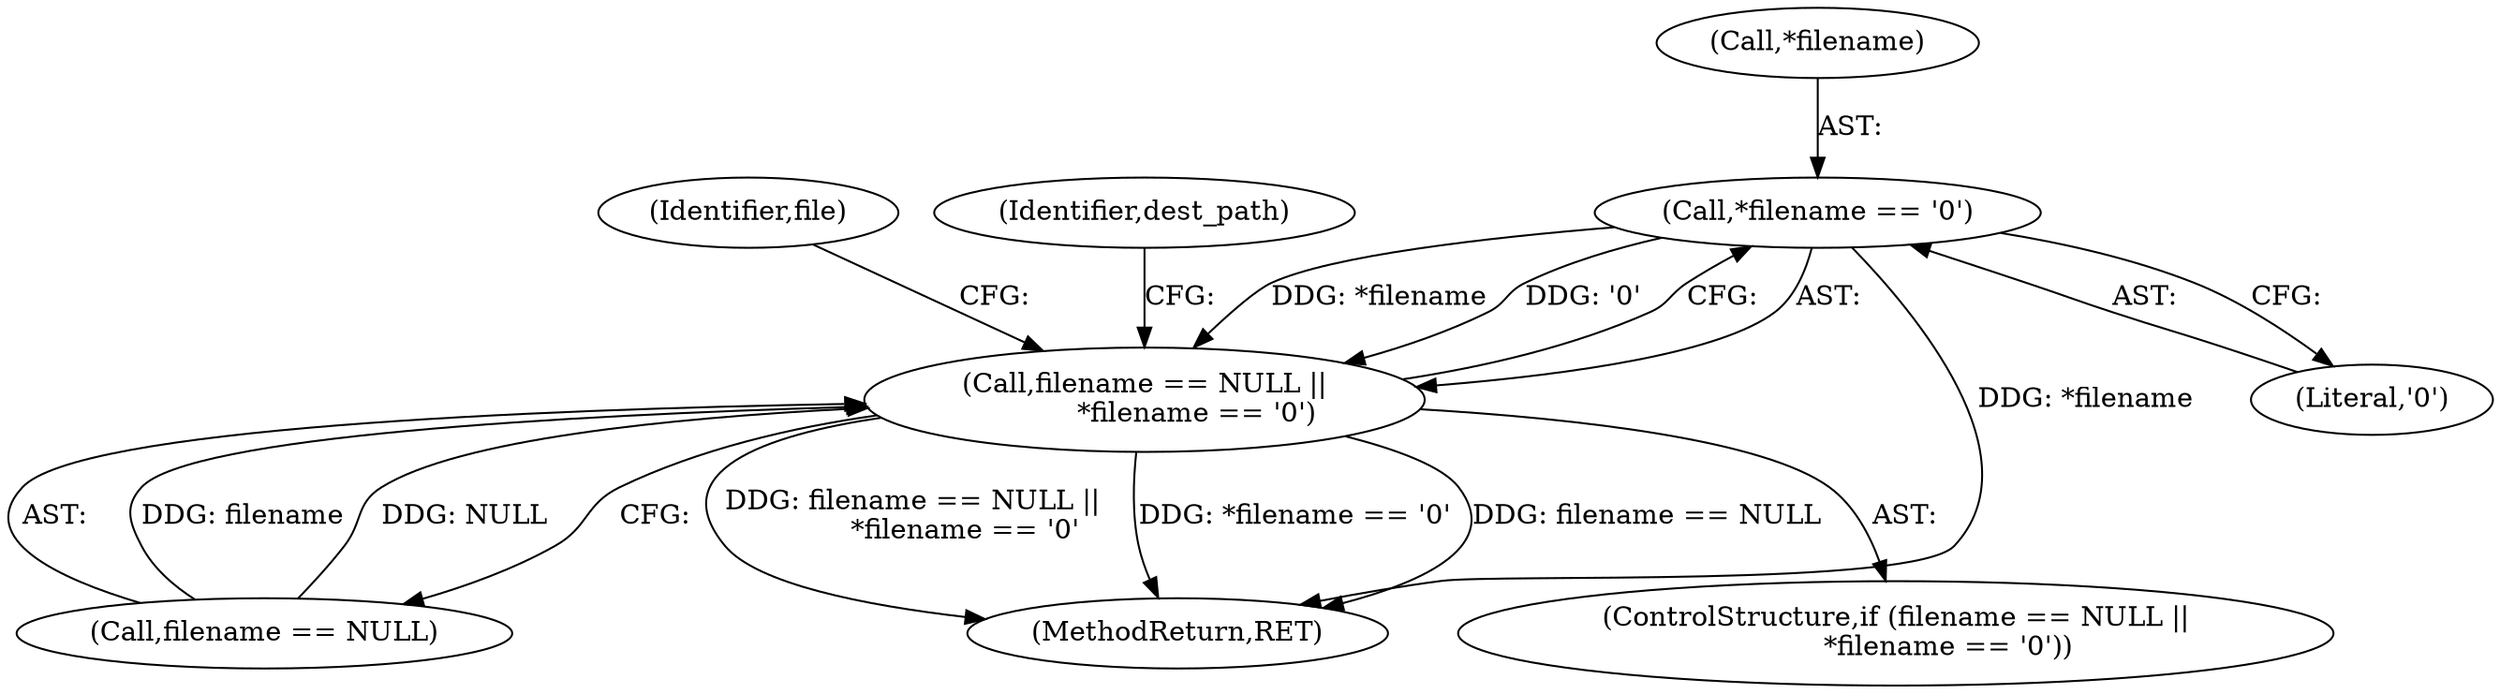 digraph "0_accountsservice_f9abd359f71a5bce421b9ae23432f539a067847a@pointer" {
"1000133" [label="(Call,*filename == '\0')"];
"1000129" [label="(Call,filename == NULL ||\n            *filename == '\0')"];
"1000130" [label="(Call,filename == NULL)"];
"1000192" [label="(Identifier,file)"];
"1000140" [label="(Identifier,dest_path)"];
"1000204" [label="(MethodReturn,RET)"];
"1000129" [label="(Call,filename == NULL ||\n            *filename == '\0')"];
"1000133" [label="(Call,*filename == '\0')"];
"1000128" [label="(ControlStructure,if (filename == NULL ||\n            *filename == '\0'))"];
"1000136" [label="(Literal,'\0')"];
"1000134" [label="(Call,*filename)"];
"1000133" -> "1000129"  [label="AST: "];
"1000133" -> "1000136"  [label="CFG: "];
"1000134" -> "1000133"  [label="AST: "];
"1000136" -> "1000133"  [label="AST: "];
"1000129" -> "1000133"  [label="CFG: "];
"1000133" -> "1000204"  [label="DDG: *filename"];
"1000133" -> "1000129"  [label="DDG: *filename"];
"1000133" -> "1000129"  [label="DDG: '\0'"];
"1000129" -> "1000128"  [label="AST: "];
"1000129" -> "1000130"  [label="CFG: "];
"1000130" -> "1000129"  [label="AST: "];
"1000140" -> "1000129"  [label="CFG: "];
"1000192" -> "1000129"  [label="CFG: "];
"1000129" -> "1000204"  [label="DDG: filename == NULL"];
"1000129" -> "1000204"  [label="DDG: filename == NULL ||\n            *filename == '\0'"];
"1000129" -> "1000204"  [label="DDG: *filename == '\0'"];
"1000130" -> "1000129"  [label="DDG: filename"];
"1000130" -> "1000129"  [label="DDG: NULL"];
}
